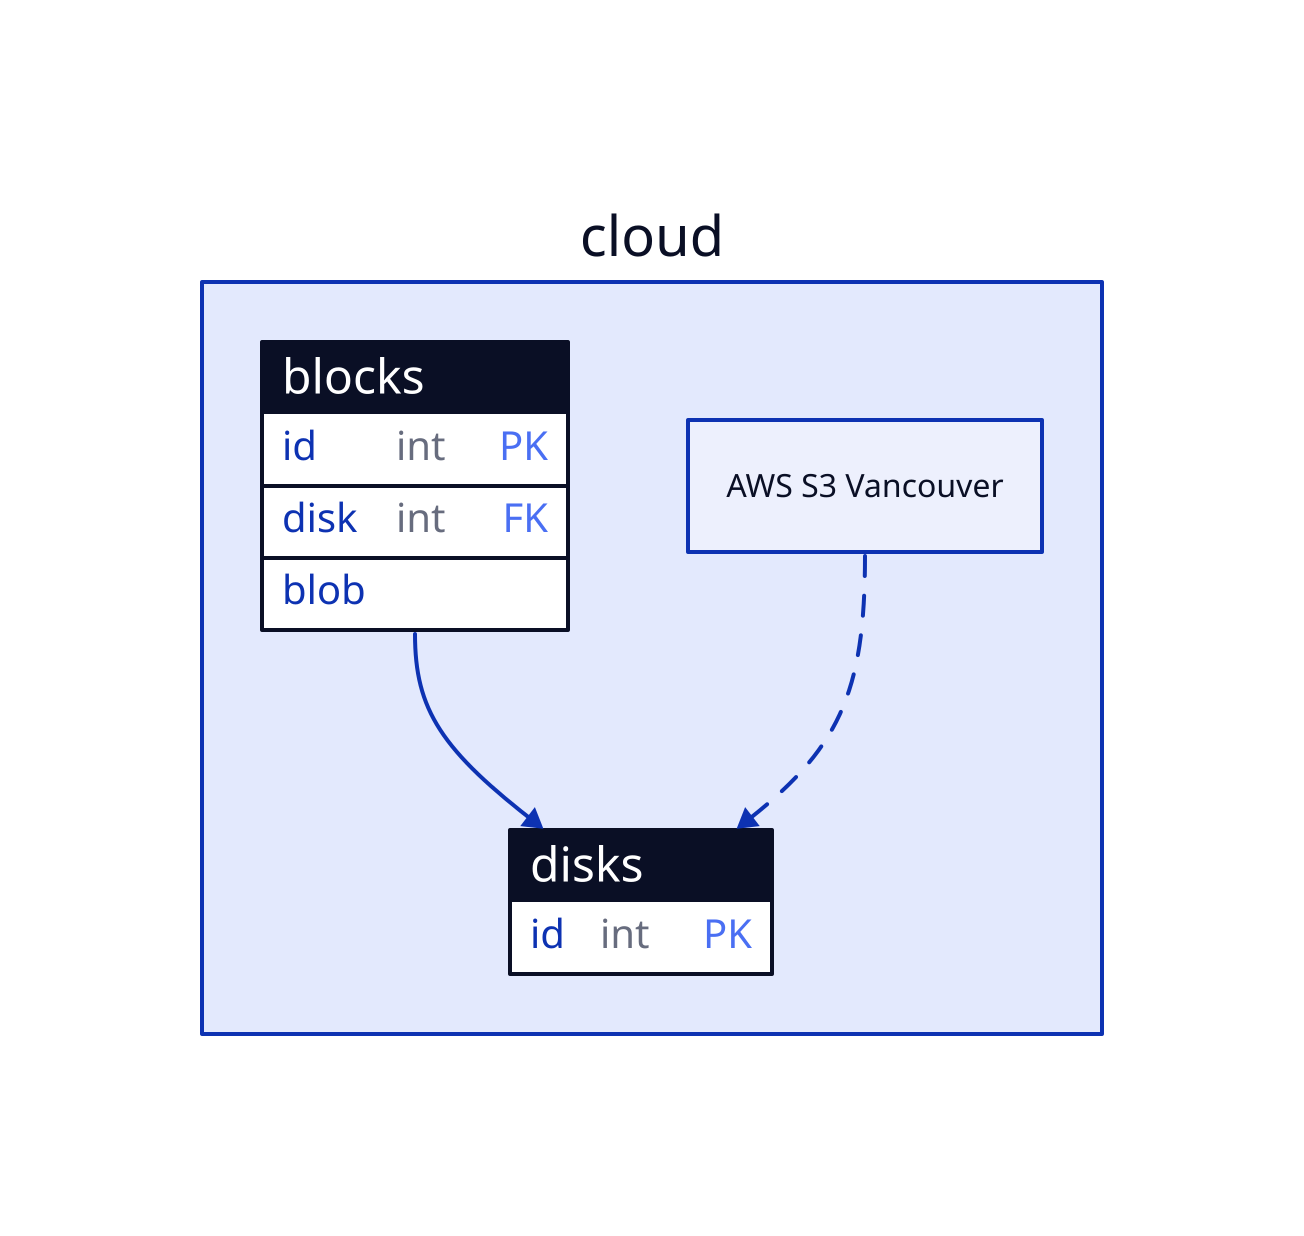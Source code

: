 cloud: {
  disks: {
    shape: sql_table
    id: int {constraint: primary_key}
  }
  blocks: {
    shape: sql_table
    id: int {constraint: primary_key}
    disk: int {constraint: foreign_key}
    blob: blob
  }
  blocks.disk -> disks.id

  AWS S3 Vancouver -> disks: {
    style.animated: true
  }
}
